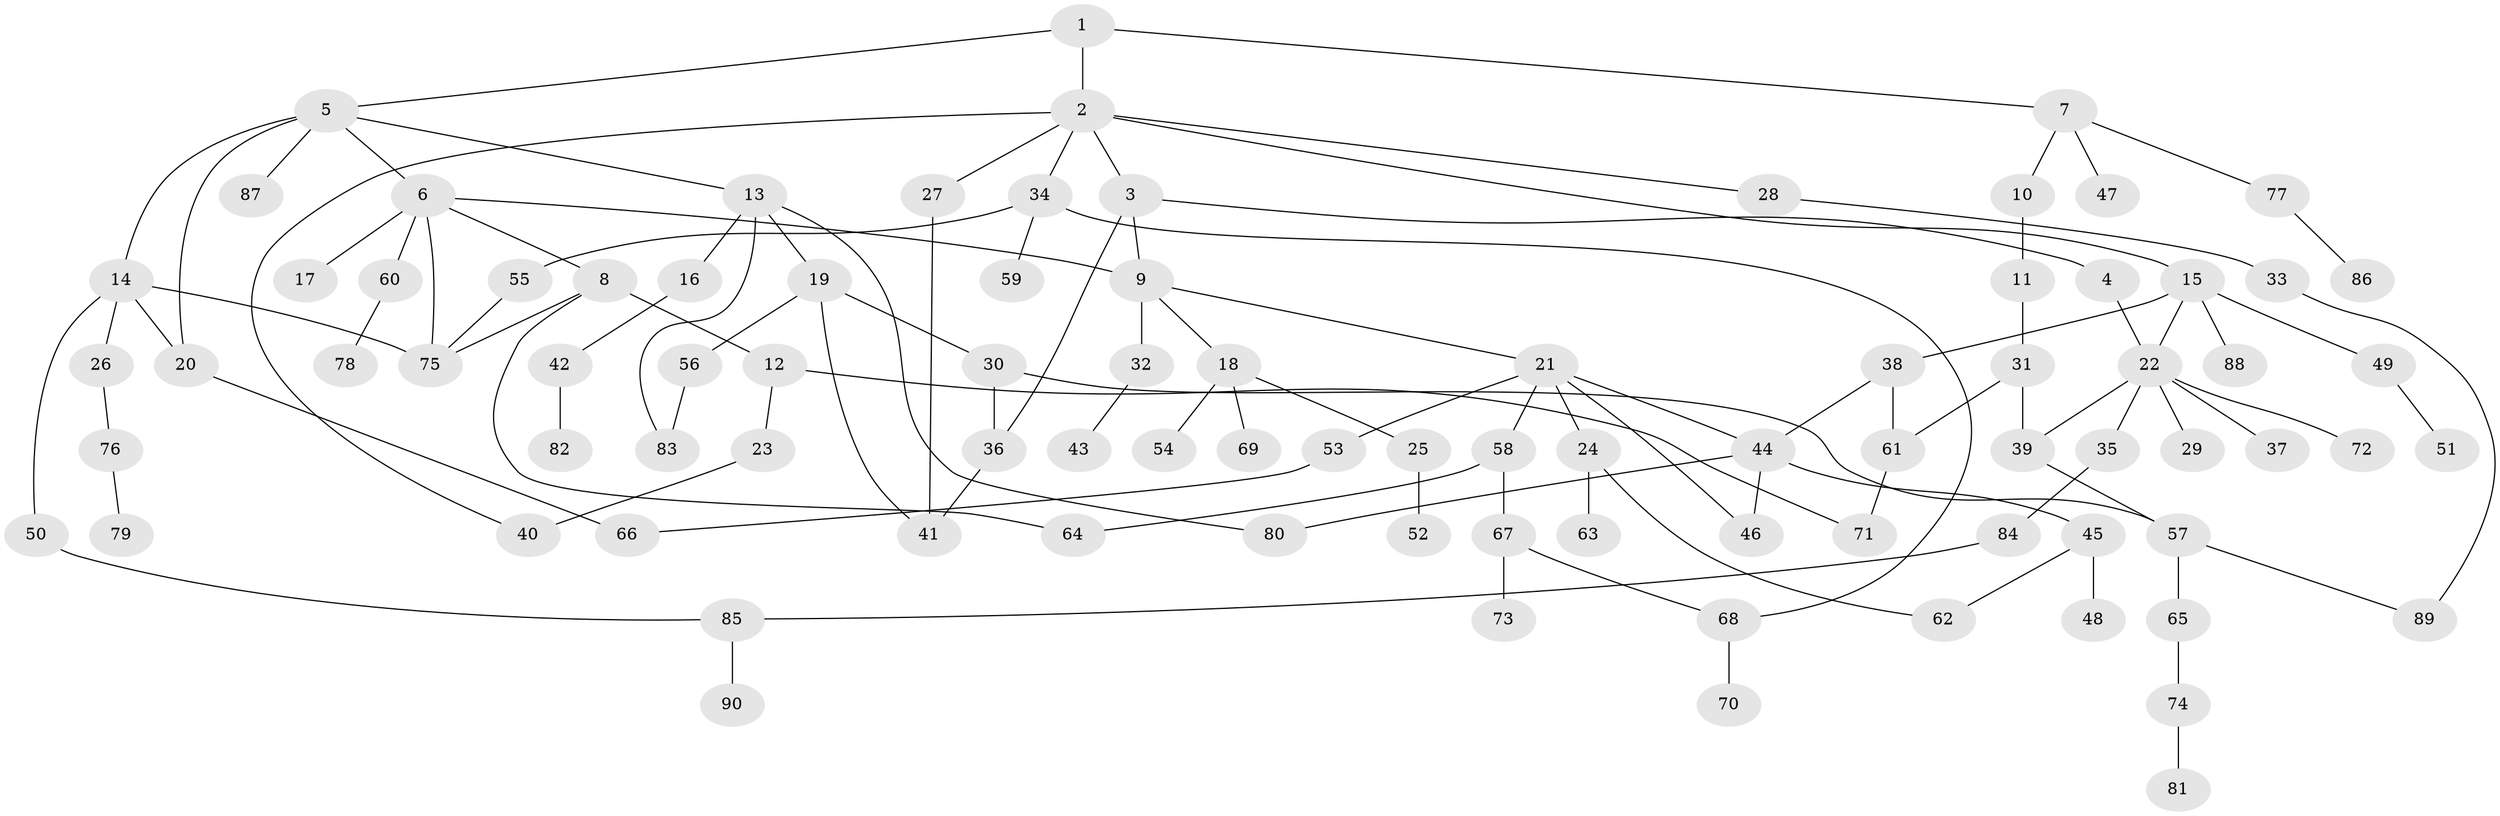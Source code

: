 // Generated by graph-tools (version 1.1) at 2025/33/03/09/25 02:33:59]
// undirected, 90 vertices, 113 edges
graph export_dot {
graph [start="1"]
  node [color=gray90,style=filled];
  1;
  2;
  3;
  4;
  5;
  6;
  7;
  8;
  9;
  10;
  11;
  12;
  13;
  14;
  15;
  16;
  17;
  18;
  19;
  20;
  21;
  22;
  23;
  24;
  25;
  26;
  27;
  28;
  29;
  30;
  31;
  32;
  33;
  34;
  35;
  36;
  37;
  38;
  39;
  40;
  41;
  42;
  43;
  44;
  45;
  46;
  47;
  48;
  49;
  50;
  51;
  52;
  53;
  54;
  55;
  56;
  57;
  58;
  59;
  60;
  61;
  62;
  63;
  64;
  65;
  66;
  67;
  68;
  69;
  70;
  71;
  72;
  73;
  74;
  75;
  76;
  77;
  78;
  79;
  80;
  81;
  82;
  83;
  84;
  85;
  86;
  87;
  88;
  89;
  90;
  1 -- 2;
  1 -- 5;
  1 -- 7;
  2 -- 3;
  2 -- 15;
  2 -- 27;
  2 -- 28;
  2 -- 34;
  2 -- 40;
  3 -- 4;
  3 -- 9;
  3 -- 36;
  4 -- 22;
  5 -- 6;
  5 -- 13;
  5 -- 14;
  5 -- 20;
  5 -- 87;
  6 -- 8;
  6 -- 9;
  6 -- 17;
  6 -- 60;
  6 -- 75;
  7 -- 10;
  7 -- 47;
  7 -- 77;
  8 -- 12;
  8 -- 75;
  8 -- 64;
  9 -- 18;
  9 -- 21;
  9 -- 32;
  10 -- 11;
  11 -- 31;
  12 -- 23;
  12 -- 71;
  13 -- 16;
  13 -- 19;
  13 -- 80;
  13 -- 83;
  14 -- 26;
  14 -- 50;
  14 -- 20;
  14 -- 75;
  15 -- 38;
  15 -- 49;
  15 -- 88;
  15 -- 22;
  16 -- 42;
  18 -- 25;
  18 -- 54;
  18 -- 69;
  19 -- 30;
  19 -- 41;
  19 -- 56;
  20 -- 66;
  21 -- 24;
  21 -- 53;
  21 -- 58;
  21 -- 44;
  21 -- 46;
  22 -- 29;
  22 -- 35;
  22 -- 37;
  22 -- 39;
  22 -- 72;
  23 -- 40;
  24 -- 62;
  24 -- 63;
  25 -- 52;
  26 -- 76;
  27 -- 41;
  28 -- 33;
  30 -- 36;
  30 -- 57;
  31 -- 61;
  31 -- 39;
  32 -- 43;
  33 -- 89;
  34 -- 55;
  34 -- 59;
  34 -- 68;
  35 -- 84;
  36 -- 41;
  38 -- 44;
  38 -- 61;
  39 -- 57;
  42 -- 82;
  44 -- 45;
  44 -- 46;
  44 -- 80;
  45 -- 48;
  45 -- 62;
  49 -- 51;
  50 -- 85;
  53 -- 66;
  55 -- 75;
  56 -- 83;
  57 -- 65;
  57 -- 89;
  58 -- 64;
  58 -- 67;
  60 -- 78;
  61 -- 71;
  65 -- 74;
  67 -- 68;
  67 -- 73;
  68 -- 70;
  74 -- 81;
  76 -- 79;
  77 -- 86;
  84 -- 85;
  85 -- 90;
}
